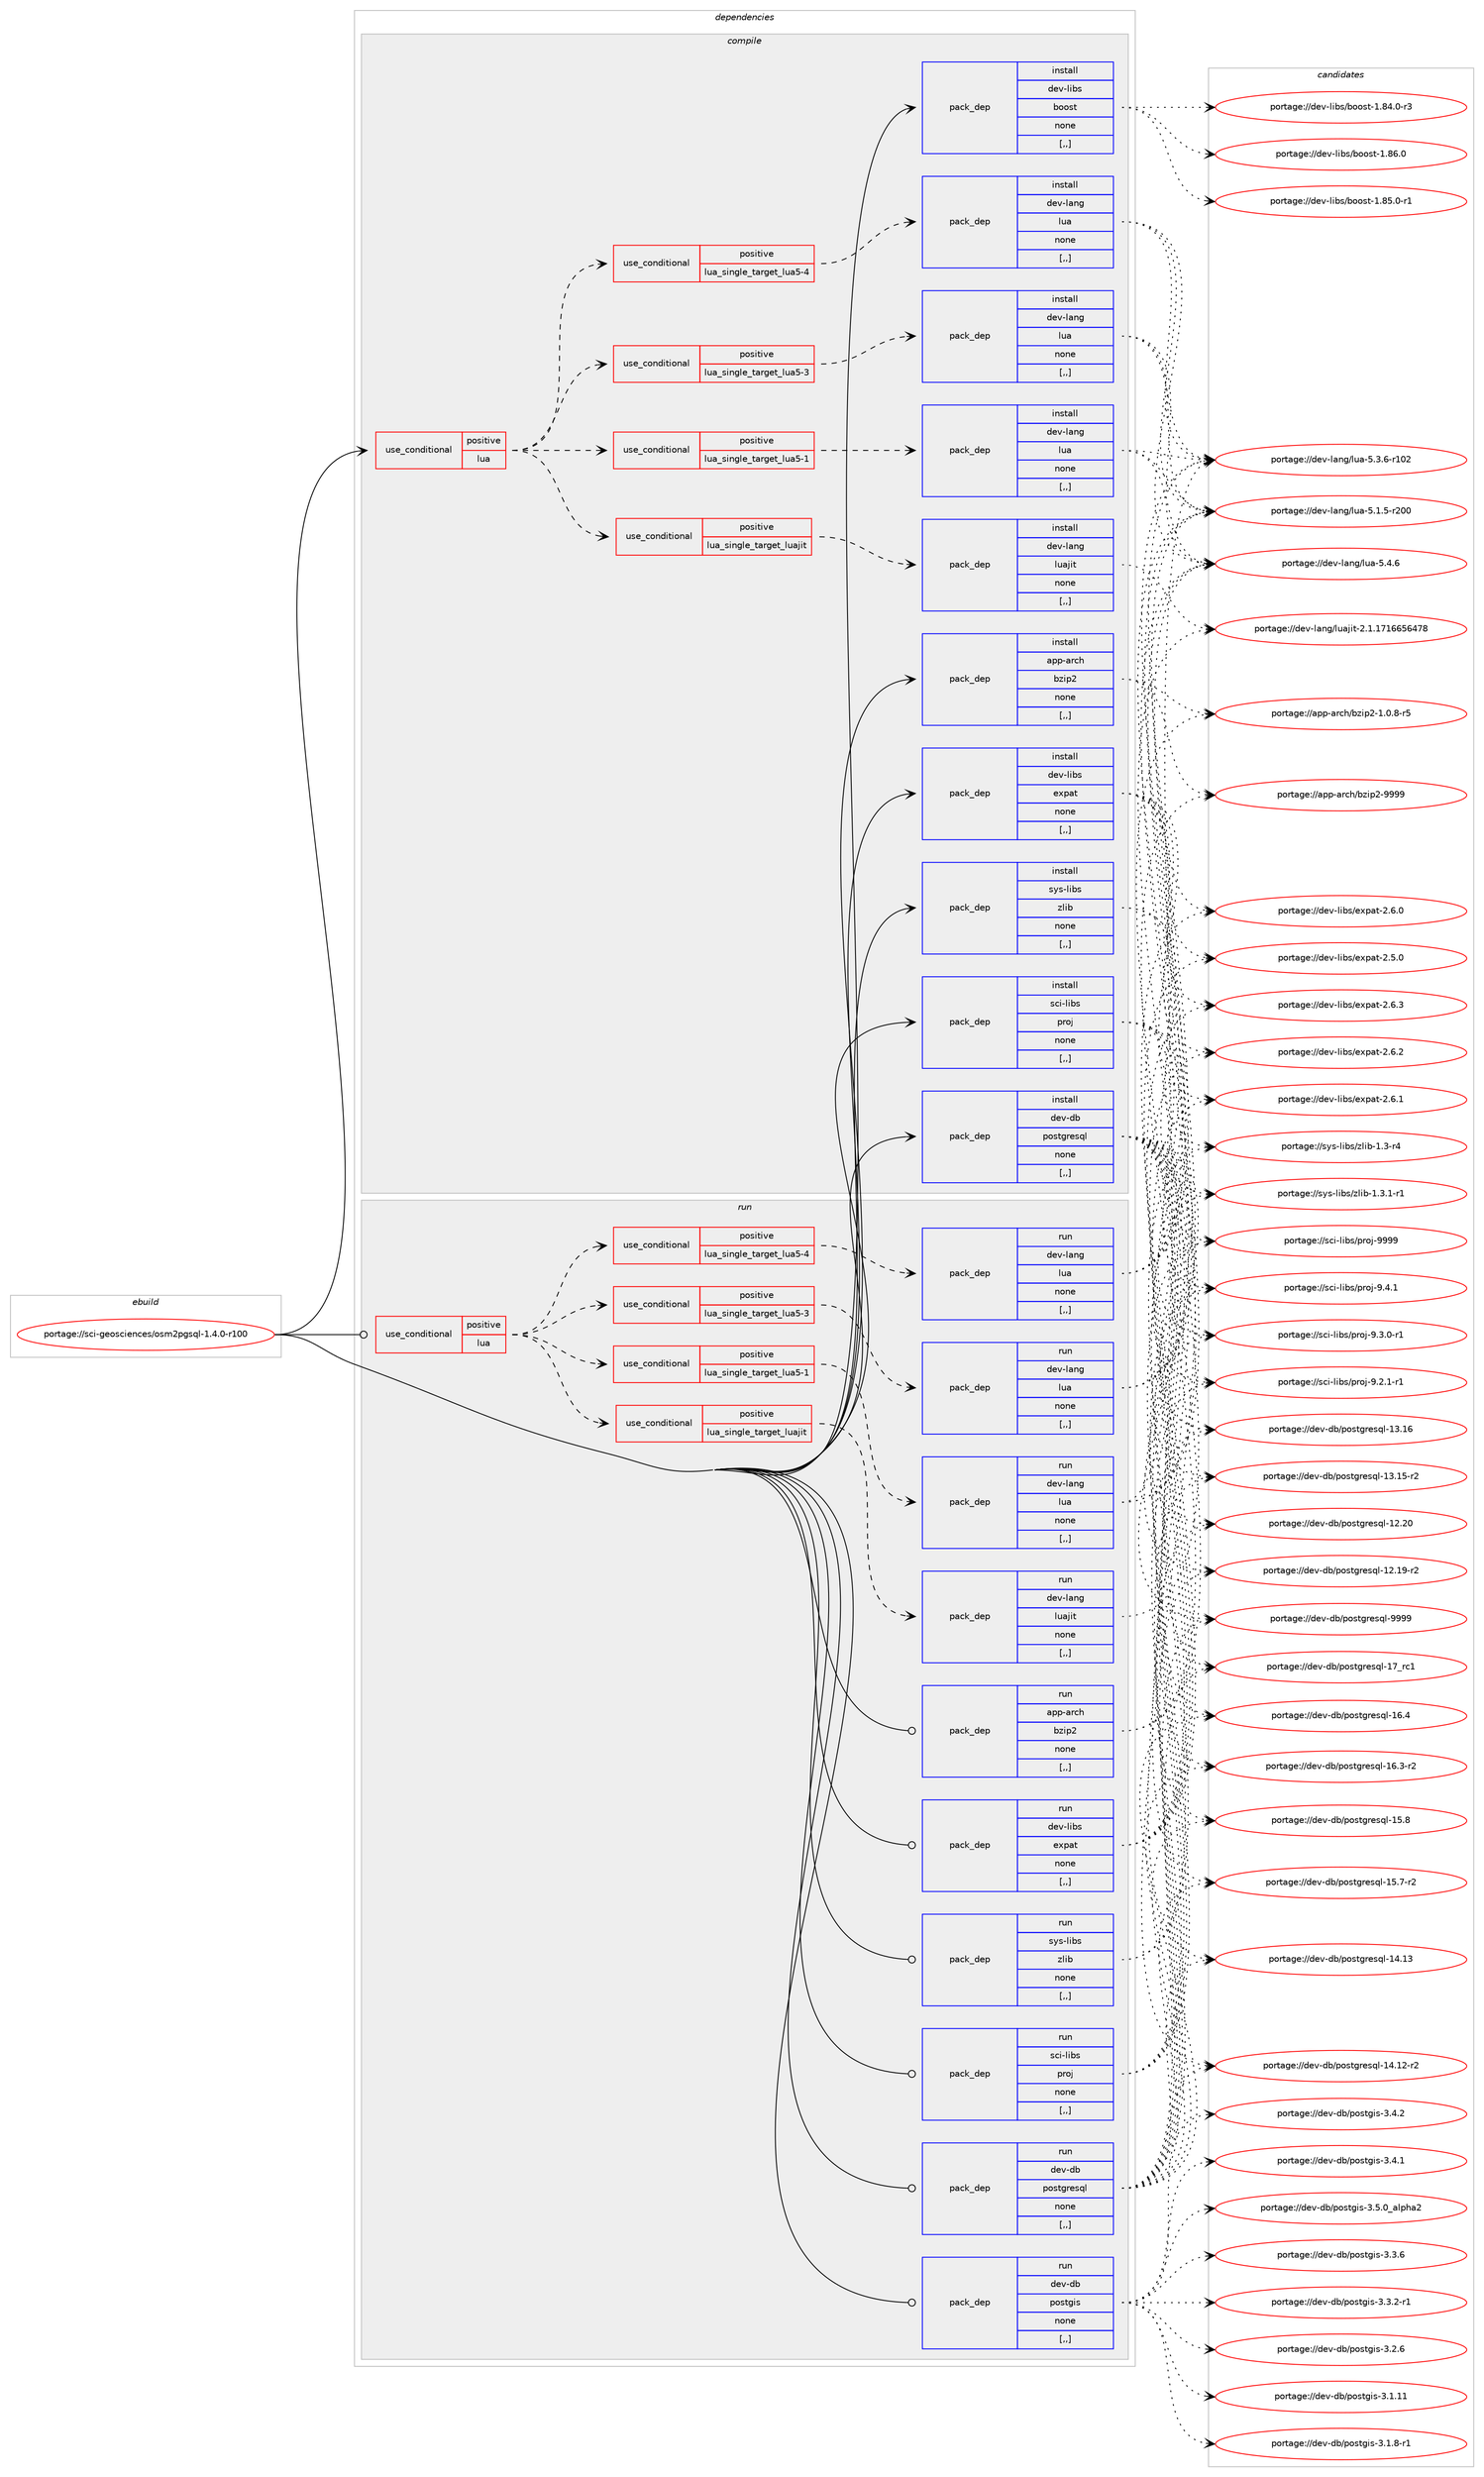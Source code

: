 digraph prolog {

# *************
# Graph options
# *************

newrank=true;
concentrate=true;
compound=true;
graph [rankdir=LR,fontname=Helvetica,fontsize=10,ranksep=1.5];#, ranksep=2.5, nodesep=0.2];
edge  [arrowhead=vee];
node  [fontname=Helvetica,fontsize=10];

# **********
# The ebuild
# **********

subgraph cluster_leftcol {
color=gray;
label=<<i>ebuild</i>>;
id [label="portage://sci-geosciences/osm2pgsql-1.4.0-r100", color=red, width=4, href="../sci-geosciences/osm2pgsql-1.4.0-r100.svg"];
}

# ****************
# The dependencies
# ****************

subgraph cluster_midcol {
color=gray;
label=<<i>dependencies</i>>;
subgraph cluster_compile {
fillcolor="#eeeeee";
style=filled;
label=<<i>compile</i>>;
subgraph cond238526 {
dependency906960 [label=<<TABLE BORDER="0" CELLBORDER="1" CELLSPACING="0" CELLPADDING="4"><TR><TD ROWSPAN="3" CELLPADDING="10">use_conditional</TD></TR><TR><TD>positive</TD></TR><TR><TD>lua</TD></TR></TABLE>>, shape=none, color=red];
subgraph cond238527 {
dependency906961 [label=<<TABLE BORDER="0" CELLBORDER="1" CELLSPACING="0" CELLPADDING="4"><TR><TD ROWSPAN="3" CELLPADDING="10">use_conditional</TD></TR><TR><TD>positive</TD></TR><TR><TD>lua_single_target_luajit</TD></TR></TABLE>>, shape=none, color=red];
subgraph pack661841 {
dependency906962 [label=<<TABLE BORDER="0" CELLBORDER="1" CELLSPACING="0" CELLPADDING="4" WIDTH="220"><TR><TD ROWSPAN="6" CELLPADDING="30">pack_dep</TD></TR><TR><TD WIDTH="110">install</TD></TR><TR><TD>dev-lang</TD></TR><TR><TD>luajit</TD></TR><TR><TD>none</TD></TR><TR><TD>[,,]</TD></TR></TABLE>>, shape=none, color=blue];
}
dependency906961:e -> dependency906962:w [weight=20,style="dashed",arrowhead="vee"];
}
dependency906960:e -> dependency906961:w [weight=20,style="dashed",arrowhead="vee"];
subgraph cond238528 {
dependency906963 [label=<<TABLE BORDER="0" CELLBORDER="1" CELLSPACING="0" CELLPADDING="4"><TR><TD ROWSPAN="3" CELLPADDING="10">use_conditional</TD></TR><TR><TD>positive</TD></TR><TR><TD>lua_single_target_lua5-1</TD></TR></TABLE>>, shape=none, color=red];
subgraph pack661842 {
dependency906964 [label=<<TABLE BORDER="0" CELLBORDER="1" CELLSPACING="0" CELLPADDING="4" WIDTH="220"><TR><TD ROWSPAN="6" CELLPADDING="30">pack_dep</TD></TR><TR><TD WIDTH="110">install</TD></TR><TR><TD>dev-lang</TD></TR><TR><TD>lua</TD></TR><TR><TD>none</TD></TR><TR><TD>[,,]</TD></TR></TABLE>>, shape=none, color=blue];
}
dependency906963:e -> dependency906964:w [weight=20,style="dashed",arrowhead="vee"];
}
dependency906960:e -> dependency906963:w [weight=20,style="dashed",arrowhead="vee"];
subgraph cond238529 {
dependency906965 [label=<<TABLE BORDER="0" CELLBORDER="1" CELLSPACING="0" CELLPADDING="4"><TR><TD ROWSPAN="3" CELLPADDING="10">use_conditional</TD></TR><TR><TD>positive</TD></TR><TR><TD>lua_single_target_lua5-3</TD></TR></TABLE>>, shape=none, color=red];
subgraph pack661843 {
dependency906966 [label=<<TABLE BORDER="0" CELLBORDER="1" CELLSPACING="0" CELLPADDING="4" WIDTH="220"><TR><TD ROWSPAN="6" CELLPADDING="30">pack_dep</TD></TR><TR><TD WIDTH="110">install</TD></TR><TR><TD>dev-lang</TD></TR><TR><TD>lua</TD></TR><TR><TD>none</TD></TR><TR><TD>[,,]</TD></TR></TABLE>>, shape=none, color=blue];
}
dependency906965:e -> dependency906966:w [weight=20,style="dashed",arrowhead="vee"];
}
dependency906960:e -> dependency906965:w [weight=20,style="dashed",arrowhead="vee"];
subgraph cond238530 {
dependency906967 [label=<<TABLE BORDER="0" CELLBORDER="1" CELLSPACING="0" CELLPADDING="4"><TR><TD ROWSPAN="3" CELLPADDING="10">use_conditional</TD></TR><TR><TD>positive</TD></TR><TR><TD>lua_single_target_lua5-4</TD></TR></TABLE>>, shape=none, color=red];
subgraph pack661844 {
dependency906968 [label=<<TABLE BORDER="0" CELLBORDER="1" CELLSPACING="0" CELLPADDING="4" WIDTH="220"><TR><TD ROWSPAN="6" CELLPADDING="30">pack_dep</TD></TR><TR><TD WIDTH="110">install</TD></TR><TR><TD>dev-lang</TD></TR><TR><TD>lua</TD></TR><TR><TD>none</TD></TR><TR><TD>[,,]</TD></TR></TABLE>>, shape=none, color=blue];
}
dependency906967:e -> dependency906968:w [weight=20,style="dashed",arrowhead="vee"];
}
dependency906960:e -> dependency906967:w [weight=20,style="dashed",arrowhead="vee"];
}
id:e -> dependency906960:w [weight=20,style="solid",arrowhead="vee"];
subgraph pack661845 {
dependency906969 [label=<<TABLE BORDER="0" CELLBORDER="1" CELLSPACING="0" CELLPADDING="4" WIDTH="220"><TR><TD ROWSPAN="6" CELLPADDING="30">pack_dep</TD></TR><TR><TD WIDTH="110">install</TD></TR><TR><TD>app-arch</TD></TR><TR><TD>bzip2</TD></TR><TR><TD>none</TD></TR><TR><TD>[,,]</TD></TR></TABLE>>, shape=none, color=blue];
}
id:e -> dependency906969:w [weight=20,style="solid",arrowhead="vee"];
subgraph pack661846 {
dependency906970 [label=<<TABLE BORDER="0" CELLBORDER="1" CELLSPACING="0" CELLPADDING="4" WIDTH="220"><TR><TD ROWSPAN="6" CELLPADDING="30">pack_dep</TD></TR><TR><TD WIDTH="110">install</TD></TR><TR><TD>dev-db</TD></TR><TR><TD>postgresql</TD></TR><TR><TD>none</TD></TR><TR><TD>[,,]</TD></TR></TABLE>>, shape=none, color=blue];
}
id:e -> dependency906970:w [weight=20,style="solid",arrowhead="vee"];
subgraph pack661847 {
dependency906971 [label=<<TABLE BORDER="0" CELLBORDER="1" CELLSPACING="0" CELLPADDING="4" WIDTH="220"><TR><TD ROWSPAN="6" CELLPADDING="30">pack_dep</TD></TR><TR><TD WIDTH="110">install</TD></TR><TR><TD>dev-libs</TD></TR><TR><TD>boost</TD></TR><TR><TD>none</TD></TR><TR><TD>[,,]</TD></TR></TABLE>>, shape=none, color=blue];
}
id:e -> dependency906971:w [weight=20,style="solid",arrowhead="vee"];
subgraph pack661848 {
dependency906972 [label=<<TABLE BORDER="0" CELLBORDER="1" CELLSPACING="0" CELLPADDING="4" WIDTH="220"><TR><TD ROWSPAN="6" CELLPADDING="30">pack_dep</TD></TR><TR><TD WIDTH="110">install</TD></TR><TR><TD>dev-libs</TD></TR><TR><TD>expat</TD></TR><TR><TD>none</TD></TR><TR><TD>[,,]</TD></TR></TABLE>>, shape=none, color=blue];
}
id:e -> dependency906972:w [weight=20,style="solid",arrowhead="vee"];
subgraph pack661849 {
dependency906973 [label=<<TABLE BORDER="0" CELLBORDER="1" CELLSPACING="0" CELLPADDING="4" WIDTH="220"><TR><TD ROWSPAN="6" CELLPADDING="30">pack_dep</TD></TR><TR><TD WIDTH="110">install</TD></TR><TR><TD>sci-libs</TD></TR><TR><TD>proj</TD></TR><TR><TD>none</TD></TR><TR><TD>[,,]</TD></TR></TABLE>>, shape=none, color=blue];
}
id:e -> dependency906973:w [weight=20,style="solid",arrowhead="vee"];
subgraph pack661850 {
dependency906974 [label=<<TABLE BORDER="0" CELLBORDER="1" CELLSPACING="0" CELLPADDING="4" WIDTH="220"><TR><TD ROWSPAN="6" CELLPADDING="30">pack_dep</TD></TR><TR><TD WIDTH="110">install</TD></TR><TR><TD>sys-libs</TD></TR><TR><TD>zlib</TD></TR><TR><TD>none</TD></TR><TR><TD>[,,]</TD></TR></TABLE>>, shape=none, color=blue];
}
id:e -> dependency906974:w [weight=20,style="solid",arrowhead="vee"];
}
subgraph cluster_compileandrun {
fillcolor="#eeeeee";
style=filled;
label=<<i>compile and run</i>>;
}
subgraph cluster_run {
fillcolor="#eeeeee";
style=filled;
label=<<i>run</i>>;
subgraph cond238531 {
dependency906975 [label=<<TABLE BORDER="0" CELLBORDER="1" CELLSPACING="0" CELLPADDING="4"><TR><TD ROWSPAN="3" CELLPADDING="10">use_conditional</TD></TR><TR><TD>positive</TD></TR><TR><TD>lua</TD></TR></TABLE>>, shape=none, color=red];
subgraph cond238532 {
dependency906976 [label=<<TABLE BORDER="0" CELLBORDER="1" CELLSPACING="0" CELLPADDING="4"><TR><TD ROWSPAN="3" CELLPADDING="10">use_conditional</TD></TR><TR><TD>positive</TD></TR><TR><TD>lua_single_target_luajit</TD></TR></TABLE>>, shape=none, color=red];
subgraph pack661851 {
dependency906977 [label=<<TABLE BORDER="0" CELLBORDER="1" CELLSPACING="0" CELLPADDING="4" WIDTH="220"><TR><TD ROWSPAN="6" CELLPADDING="30">pack_dep</TD></TR><TR><TD WIDTH="110">run</TD></TR><TR><TD>dev-lang</TD></TR><TR><TD>luajit</TD></TR><TR><TD>none</TD></TR><TR><TD>[,,]</TD></TR></TABLE>>, shape=none, color=blue];
}
dependency906976:e -> dependency906977:w [weight=20,style="dashed",arrowhead="vee"];
}
dependency906975:e -> dependency906976:w [weight=20,style="dashed",arrowhead="vee"];
subgraph cond238533 {
dependency906978 [label=<<TABLE BORDER="0" CELLBORDER="1" CELLSPACING="0" CELLPADDING="4"><TR><TD ROWSPAN="3" CELLPADDING="10">use_conditional</TD></TR><TR><TD>positive</TD></TR><TR><TD>lua_single_target_lua5-1</TD></TR></TABLE>>, shape=none, color=red];
subgraph pack661852 {
dependency906979 [label=<<TABLE BORDER="0" CELLBORDER="1" CELLSPACING="0" CELLPADDING="4" WIDTH="220"><TR><TD ROWSPAN="6" CELLPADDING="30">pack_dep</TD></TR><TR><TD WIDTH="110">run</TD></TR><TR><TD>dev-lang</TD></TR><TR><TD>lua</TD></TR><TR><TD>none</TD></TR><TR><TD>[,,]</TD></TR></TABLE>>, shape=none, color=blue];
}
dependency906978:e -> dependency906979:w [weight=20,style="dashed",arrowhead="vee"];
}
dependency906975:e -> dependency906978:w [weight=20,style="dashed",arrowhead="vee"];
subgraph cond238534 {
dependency906980 [label=<<TABLE BORDER="0" CELLBORDER="1" CELLSPACING="0" CELLPADDING="4"><TR><TD ROWSPAN="3" CELLPADDING="10">use_conditional</TD></TR><TR><TD>positive</TD></TR><TR><TD>lua_single_target_lua5-3</TD></TR></TABLE>>, shape=none, color=red];
subgraph pack661853 {
dependency906981 [label=<<TABLE BORDER="0" CELLBORDER="1" CELLSPACING="0" CELLPADDING="4" WIDTH="220"><TR><TD ROWSPAN="6" CELLPADDING="30">pack_dep</TD></TR><TR><TD WIDTH="110">run</TD></TR><TR><TD>dev-lang</TD></TR><TR><TD>lua</TD></TR><TR><TD>none</TD></TR><TR><TD>[,,]</TD></TR></TABLE>>, shape=none, color=blue];
}
dependency906980:e -> dependency906981:w [weight=20,style="dashed",arrowhead="vee"];
}
dependency906975:e -> dependency906980:w [weight=20,style="dashed",arrowhead="vee"];
subgraph cond238535 {
dependency906982 [label=<<TABLE BORDER="0" CELLBORDER="1" CELLSPACING="0" CELLPADDING="4"><TR><TD ROWSPAN="3" CELLPADDING="10">use_conditional</TD></TR><TR><TD>positive</TD></TR><TR><TD>lua_single_target_lua5-4</TD></TR></TABLE>>, shape=none, color=red];
subgraph pack661854 {
dependency906983 [label=<<TABLE BORDER="0" CELLBORDER="1" CELLSPACING="0" CELLPADDING="4" WIDTH="220"><TR><TD ROWSPAN="6" CELLPADDING="30">pack_dep</TD></TR><TR><TD WIDTH="110">run</TD></TR><TR><TD>dev-lang</TD></TR><TR><TD>lua</TD></TR><TR><TD>none</TD></TR><TR><TD>[,,]</TD></TR></TABLE>>, shape=none, color=blue];
}
dependency906982:e -> dependency906983:w [weight=20,style="dashed",arrowhead="vee"];
}
dependency906975:e -> dependency906982:w [weight=20,style="dashed",arrowhead="vee"];
}
id:e -> dependency906975:w [weight=20,style="solid",arrowhead="odot"];
subgraph pack661855 {
dependency906984 [label=<<TABLE BORDER="0" CELLBORDER="1" CELLSPACING="0" CELLPADDING="4" WIDTH="220"><TR><TD ROWSPAN="6" CELLPADDING="30">pack_dep</TD></TR><TR><TD WIDTH="110">run</TD></TR><TR><TD>app-arch</TD></TR><TR><TD>bzip2</TD></TR><TR><TD>none</TD></TR><TR><TD>[,,]</TD></TR></TABLE>>, shape=none, color=blue];
}
id:e -> dependency906984:w [weight=20,style="solid",arrowhead="odot"];
subgraph pack661856 {
dependency906985 [label=<<TABLE BORDER="0" CELLBORDER="1" CELLSPACING="0" CELLPADDING="4" WIDTH="220"><TR><TD ROWSPAN="6" CELLPADDING="30">pack_dep</TD></TR><TR><TD WIDTH="110">run</TD></TR><TR><TD>dev-db</TD></TR><TR><TD>postgis</TD></TR><TR><TD>none</TD></TR><TR><TD>[,,]</TD></TR></TABLE>>, shape=none, color=blue];
}
id:e -> dependency906985:w [weight=20,style="solid",arrowhead="odot"];
subgraph pack661857 {
dependency906986 [label=<<TABLE BORDER="0" CELLBORDER="1" CELLSPACING="0" CELLPADDING="4" WIDTH="220"><TR><TD ROWSPAN="6" CELLPADDING="30">pack_dep</TD></TR><TR><TD WIDTH="110">run</TD></TR><TR><TD>dev-db</TD></TR><TR><TD>postgresql</TD></TR><TR><TD>none</TD></TR><TR><TD>[,,]</TD></TR></TABLE>>, shape=none, color=blue];
}
id:e -> dependency906986:w [weight=20,style="solid",arrowhead="odot"];
subgraph pack661858 {
dependency906987 [label=<<TABLE BORDER="0" CELLBORDER="1" CELLSPACING="0" CELLPADDING="4" WIDTH="220"><TR><TD ROWSPAN="6" CELLPADDING="30">pack_dep</TD></TR><TR><TD WIDTH="110">run</TD></TR><TR><TD>dev-libs</TD></TR><TR><TD>expat</TD></TR><TR><TD>none</TD></TR><TR><TD>[,,]</TD></TR></TABLE>>, shape=none, color=blue];
}
id:e -> dependency906987:w [weight=20,style="solid",arrowhead="odot"];
subgraph pack661859 {
dependency906988 [label=<<TABLE BORDER="0" CELLBORDER="1" CELLSPACING="0" CELLPADDING="4" WIDTH="220"><TR><TD ROWSPAN="6" CELLPADDING="30">pack_dep</TD></TR><TR><TD WIDTH="110">run</TD></TR><TR><TD>sci-libs</TD></TR><TR><TD>proj</TD></TR><TR><TD>none</TD></TR><TR><TD>[,,]</TD></TR></TABLE>>, shape=none, color=blue];
}
id:e -> dependency906988:w [weight=20,style="solid",arrowhead="odot"];
subgraph pack661860 {
dependency906989 [label=<<TABLE BORDER="0" CELLBORDER="1" CELLSPACING="0" CELLPADDING="4" WIDTH="220"><TR><TD ROWSPAN="6" CELLPADDING="30">pack_dep</TD></TR><TR><TD WIDTH="110">run</TD></TR><TR><TD>sys-libs</TD></TR><TR><TD>zlib</TD></TR><TR><TD>none</TD></TR><TR><TD>[,,]</TD></TR></TABLE>>, shape=none, color=blue];
}
id:e -> dependency906989:w [weight=20,style="solid",arrowhead="odot"];
}
}

# **************
# The candidates
# **************

subgraph cluster_choices {
rank=same;
color=gray;
label=<<i>candidates</i>>;

subgraph choice661841 {
color=black;
nodesep=1;
choice10010111845108971101034710811797106105116455046494649554954545354525556 [label="portage://dev-lang/luajit-2.1.1716656478", color=red, width=4,href="../dev-lang/luajit-2.1.1716656478.svg"];
dependency906962:e -> choice10010111845108971101034710811797106105116455046494649554954545354525556:w [style=dotted,weight="100"];
}
subgraph choice661842 {
color=black;
nodesep=1;
choice10010111845108971101034710811797455346524654 [label="portage://dev-lang/lua-5.4.6", color=red, width=4,href="../dev-lang/lua-5.4.6.svg"];
choice1001011184510897110103471081179745534651465445114494850 [label="portage://dev-lang/lua-5.3.6-r102", color=red, width=4,href="../dev-lang/lua-5.3.6-r102.svg"];
choice1001011184510897110103471081179745534649465345114504848 [label="portage://dev-lang/lua-5.1.5-r200", color=red, width=4,href="../dev-lang/lua-5.1.5-r200.svg"];
dependency906964:e -> choice10010111845108971101034710811797455346524654:w [style=dotted,weight="100"];
dependency906964:e -> choice1001011184510897110103471081179745534651465445114494850:w [style=dotted,weight="100"];
dependency906964:e -> choice1001011184510897110103471081179745534649465345114504848:w [style=dotted,weight="100"];
}
subgraph choice661843 {
color=black;
nodesep=1;
choice10010111845108971101034710811797455346524654 [label="portage://dev-lang/lua-5.4.6", color=red, width=4,href="../dev-lang/lua-5.4.6.svg"];
choice1001011184510897110103471081179745534651465445114494850 [label="portage://dev-lang/lua-5.3.6-r102", color=red, width=4,href="../dev-lang/lua-5.3.6-r102.svg"];
choice1001011184510897110103471081179745534649465345114504848 [label="portage://dev-lang/lua-5.1.5-r200", color=red, width=4,href="../dev-lang/lua-5.1.5-r200.svg"];
dependency906966:e -> choice10010111845108971101034710811797455346524654:w [style=dotted,weight="100"];
dependency906966:e -> choice1001011184510897110103471081179745534651465445114494850:w [style=dotted,weight="100"];
dependency906966:e -> choice1001011184510897110103471081179745534649465345114504848:w [style=dotted,weight="100"];
}
subgraph choice661844 {
color=black;
nodesep=1;
choice10010111845108971101034710811797455346524654 [label="portage://dev-lang/lua-5.4.6", color=red, width=4,href="../dev-lang/lua-5.4.6.svg"];
choice1001011184510897110103471081179745534651465445114494850 [label="portage://dev-lang/lua-5.3.6-r102", color=red, width=4,href="../dev-lang/lua-5.3.6-r102.svg"];
choice1001011184510897110103471081179745534649465345114504848 [label="portage://dev-lang/lua-5.1.5-r200", color=red, width=4,href="../dev-lang/lua-5.1.5-r200.svg"];
dependency906968:e -> choice10010111845108971101034710811797455346524654:w [style=dotted,weight="100"];
dependency906968:e -> choice1001011184510897110103471081179745534651465445114494850:w [style=dotted,weight="100"];
dependency906968:e -> choice1001011184510897110103471081179745534649465345114504848:w [style=dotted,weight="100"];
}
subgraph choice661845 {
color=black;
nodesep=1;
choice971121124597114991044798122105112504557575757 [label="portage://app-arch/bzip2-9999", color=red, width=4,href="../app-arch/bzip2-9999.svg"];
choice971121124597114991044798122105112504549464846564511453 [label="portage://app-arch/bzip2-1.0.8-r5", color=red, width=4,href="../app-arch/bzip2-1.0.8-r5.svg"];
dependency906969:e -> choice971121124597114991044798122105112504557575757:w [style=dotted,weight="100"];
dependency906969:e -> choice971121124597114991044798122105112504549464846564511453:w [style=dotted,weight="100"];
}
subgraph choice661846 {
color=black;
nodesep=1;
choice1001011184510098471121111151161031141011151131084557575757 [label="portage://dev-db/postgresql-9999", color=red, width=4,href="../dev-db/postgresql-9999.svg"];
choice100101118451009847112111115116103114101115113108454955951149949 [label="portage://dev-db/postgresql-17_rc1", color=red, width=4,href="../dev-db/postgresql-17_rc1.svg"];
choice1001011184510098471121111151161031141011151131084549544652 [label="portage://dev-db/postgresql-16.4", color=red, width=4,href="../dev-db/postgresql-16.4.svg"];
choice10010111845100984711211111511610311410111511310845495446514511450 [label="portage://dev-db/postgresql-16.3-r2", color=red, width=4,href="../dev-db/postgresql-16.3-r2.svg"];
choice1001011184510098471121111151161031141011151131084549534656 [label="portage://dev-db/postgresql-15.8", color=red, width=4,href="../dev-db/postgresql-15.8.svg"];
choice10010111845100984711211111511610311410111511310845495346554511450 [label="portage://dev-db/postgresql-15.7-r2", color=red, width=4,href="../dev-db/postgresql-15.7-r2.svg"];
choice100101118451009847112111115116103114101115113108454952464951 [label="portage://dev-db/postgresql-14.13", color=red, width=4,href="../dev-db/postgresql-14.13.svg"];
choice1001011184510098471121111151161031141011151131084549524649504511450 [label="portage://dev-db/postgresql-14.12-r2", color=red, width=4,href="../dev-db/postgresql-14.12-r2.svg"];
choice100101118451009847112111115116103114101115113108454951464954 [label="portage://dev-db/postgresql-13.16", color=red, width=4,href="../dev-db/postgresql-13.16.svg"];
choice1001011184510098471121111151161031141011151131084549514649534511450 [label="portage://dev-db/postgresql-13.15-r2", color=red, width=4,href="../dev-db/postgresql-13.15-r2.svg"];
choice100101118451009847112111115116103114101115113108454950465048 [label="portage://dev-db/postgresql-12.20", color=red, width=4,href="../dev-db/postgresql-12.20.svg"];
choice1001011184510098471121111151161031141011151131084549504649574511450 [label="portage://dev-db/postgresql-12.19-r2", color=red, width=4,href="../dev-db/postgresql-12.19-r2.svg"];
dependency906970:e -> choice1001011184510098471121111151161031141011151131084557575757:w [style=dotted,weight="100"];
dependency906970:e -> choice100101118451009847112111115116103114101115113108454955951149949:w [style=dotted,weight="100"];
dependency906970:e -> choice1001011184510098471121111151161031141011151131084549544652:w [style=dotted,weight="100"];
dependency906970:e -> choice10010111845100984711211111511610311410111511310845495446514511450:w [style=dotted,weight="100"];
dependency906970:e -> choice1001011184510098471121111151161031141011151131084549534656:w [style=dotted,weight="100"];
dependency906970:e -> choice10010111845100984711211111511610311410111511310845495346554511450:w [style=dotted,weight="100"];
dependency906970:e -> choice100101118451009847112111115116103114101115113108454952464951:w [style=dotted,weight="100"];
dependency906970:e -> choice1001011184510098471121111151161031141011151131084549524649504511450:w [style=dotted,weight="100"];
dependency906970:e -> choice100101118451009847112111115116103114101115113108454951464954:w [style=dotted,weight="100"];
dependency906970:e -> choice1001011184510098471121111151161031141011151131084549514649534511450:w [style=dotted,weight="100"];
dependency906970:e -> choice100101118451009847112111115116103114101115113108454950465048:w [style=dotted,weight="100"];
dependency906970:e -> choice1001011184510098471121111151161031141011151131084549504649574511450:w [style=dotted,weight="100"];
}
subgraph choice661847 {
color=black;
nodesep=1;
choice1001011184510810598115479811111111511645494656544648 [label="portage://dev-libs/boost-1.86.0", color=red, width=4,href="../dev-libs/boost-1.86.0.svg"];
choice10010111845108105981154798111111115116454946565346484511449 [label="portage://dev-libs/boost-1.85.0-r1", color=red, width=4,href="../dev-libs/boost-1.85.0-r1.svg"];
choice10010111845108105981154798111111115116454946565246484511451 [label="portage://dev-libs/boost-1.84.0-r3", color=red, width=4,href="../dev-libs/boost-1.84.0-r3.svg"];
dependency906971:e -> choice1001011184510810598115479811111111511645494656544648:w [style=dotted,weight="100"];
dependency906971:e -> choice10010111845108105981154798111111115116454946565346484511449:w [style=dotted,weight="100"];
dependency906971:e -> choice10010111845108105981154798111111115116454946565246484511451:w [style=dotted,weight="100"];
}
subgraph choice661848 {
color=black;
nodesep=1;
choice10010111845108105981154710112011297116455046544651 [label="portage://dev-libs/expat-2.6.3", color=red, width=4,href="../dev-libs/expat-2.6.3.svg"];
choice10010111845108105981154710112011297116455046544650 [label="portage://dev-libs/expat-2.6.2", color=red, width=4,href="../dev-libs/expat-2.6.2.svg"];
choice10010111845108105981154710112011297116455046544649 [label="portage://dev-libs/expat-2.6.1", color=red, width=4,href="../dev-libs/expat-2.6.1.svg"];
choice10010111845108105981154710112011297116455046544648 [label="portage://dev-libs/expat-2.6.0", color=red, width=4,href="../dev-libs/expat-2.6.0.svg"];
choice10010111845108105981154710112011297116455046534648 [label="portage://dev-libs/expat-2.5.0", color=red, width=4,href="../dev-libs/expat-2.5.0.svg"];
dependency906972:e -> choice10010111845108105981154710112011297116455046544651:w [style=dotted,weight="100"];
dependency906972:e -> choice10010111845108105981154710112011297116455046544650:w [style=dotted,weight="100"];
dependency906972:e -> choice10010111845108105981154710112011297116455046544649:w [style=dotted,weight="100"];
dependency906972:e -> choice10010111845108105981154710112011297116455046544648:w [style=dotted,weight="100"];
dependency906972:e -> choice10010111845108105981154710112011297116455046534648:w [style=dotted,weight="100"];
}
subgraph choice661849 {
color=black;
nodesep=1;
choice115991054510810598115471121141111064557575757 [label="portage://sci-libs/proj-9999", color=red, width=4,href="../sci-libs/proj-9999.svg"];
choice11599105451081059811547112114111106455746524649 [label="portage://sci-libs/proj-9.4.1", color=red, width=4,href="../sci-libs/proj-9.4.1.svg"];
choice115991054510810598115471121141111064557465146484511449 [label="portage://sci-libs/proj-9.3.0-r1", color=red, width=4,href="../sci-libs/proj-9.3.0-r1.svg"];
choice115991054510810598115471121141111064557465046494511449 [label="portage://sci-libs/proj-9.2.1-r1", color=red, width=4,href="../sci-libs/proj-9.2.1-r1.svg"];
dependency906973:e -> choice115991054510810598115471121141111064557575757:w [style=dotted,weight="100"];
dependency906973:e -> choice11599105451081059811547112114111106455746524649:w [style=dotted,weight="100"];
dependency906973:e -> choice115991054510810598115471121141111064557465146484511449:w [style=dotted,weight="100"];
dependency906973:e -> choice115991054510810598115471121141111064557465046494511449:w [style=dotted,weight="100"];
}
subgraph choice661850 {
color=black;
nodesep=1;
choice115121115451081059811547122108105984549465146494511449 [label="portage://sys-libs/zlib-1.3.1-r1", color=red, width=4,href="../sys-libs/zlib-1.3.1-r1.svg"];
choice11512111545108105981154712210810598454946514511452 [label="portage://sys-libs/zlib-1.3-r4", color=red, width=4,href="../sys-libs/zlib-1.3-r4.svg"];
dependency906974:e -> choice115121115451081059811547122108105984549465146494511449:w [style=dotted,weight="100"];
dependency906974:e -> choice11512111545108105981154712210810598454946514511452:w [style=dotted,weight="100"];
}
subgraph choice661851 {
color=black;
nodesep=1;
choice10010111845108971101034710811797106105116455046494649554954545354525556 [label="portage://dev-lang/luajit-2.1.1716656478", color=red, width=4,href="../dev-lang/luajit-2.1.1716656478.svg"];
dependency906977:e -> choice10010111845108971101034710811797106105116455046494649554954545354525556:w [style=dotted,weight="100"];
}
subgraph choice661852 {
color=black;
nodesep=1;
choice10010111845108971101034710811797455346524654 [label="portage://dev-lang/lua-5.4.6", color=red, width=4,href="../dev-lang/lua-5.4.6.svg"];
choice1001011184510897110103471081179745534651465445114494850 [label="portage://dev-lang/lua-5.3.6-r102", color=red, width=4,href="../dev-lang/lua-5.3.6-r102.svg"];
choice1001011184510897110103471081179745534649465345114504848 [label="portage://dev-lang/lua-5.1.5-r200", color=red, width=4,href="../dev-lang/lua-5.1.5-r200.svg"];
dependency906979:e -> choice10010111845108971101034710811797455346524654:w [style=dotted,weight="100"];
dependency906979:e -> choice1001011184510897110103471081179745534651465445114494850:w [style=dotted,weight="100"];
dependency906979:e -> choice1001011184510897110103471081179745534649465345114504848:w [style=dotted,weight="100"];
}
subgraph choice661853 {
color=black;
nodesep=1;
choice10010111845108971101034710811797455346524654 [label="portage://dev-lang/lua-5.4.6", color=red, width=4,href="../dev-lang/lua-5.4.6.svg"];
choice1001011184510897110103471081179745534651465445114494850 [label="portage://dev-lang/lua-5.3.6-r102", color=red, width=4,href="../dev-lang/lua-5.3.6-r102.svg"];
choice1001011184510897110103471081179745534649465345114504848 [label="portage://dev-lang/lua-5.1.5-r200", color=red, width=4,href="../dev-lang/lua-5.1.5-r200.svg"];
dependency906981:e -> choice10010111845108971101034710811797455346524654:w [style=dotted,weight="100"];
dependency906981:e -> choice1001011184510897110103471081179745534651465445114494850:w [style=dotted,weight="100"];
dependency906981:e -> choice1001011184510897110103471081179745534649465345114504848:w [style=dotted,weight="100"];
}
subgraph choice661854 {
color=black;
nodesep=1;
choice10010111845108971101034710811797455346524654 [label="portage://dev-lang/lua-5.4.6", color=red, width=4,href="../dev-lang/lua-5.4.6.svg"];
choice1001011184510897110103471081179745534651465445114494850 [label="portage://dev-lang/lua-5.3.6-r102", color=red, width=4,href="../dev-lang/lua-5.3.6-r102.svg"];
choice1001011184510897110103471081179745534649465345114504848 [label="portage://dev-lang/lua-5.1.5-r200", color=red, width=4,href="../dev-lang/lua-5.1.5-r200.svg"];
dependency906983:e -> choice10010111845108971101034710811797455346524654:w [style=dotted,weight="100"];
dependency906983:e -> choice1001011184510897110103471081179745534651465445114494850:w [style=dotted,weight="100"];
dependency906983:e -> choice1001011184510897110103471081179745534649465345114504848:w [style=dotted,weight="100"];
}
subgraph choice661855 {
color=black;
nodesep=1;
choice971121124597114991044798122105112504557575757 [label="portage://app-arch/bzip2-9999", color=red, width=4,href="../app-arch/bzip2-9999.svg"];
choice971121124597114991044798122105112504549464846564511453 [label="portage://app-arch/bzip2-1.0.8-r5", color=red, width=4,href="../app-arch/bzip2-1.0.8-r5.svg"];
dependency906984:e -> choice971121124597114991044798122105112504557575757:w [style=dotted,weight="100"];
dependency906984:e -> choice971121124597114991044798122105112504549464846564511453:w [style=dotted,weight="100"];
}
subgraph choice661856 {
color=black;
nodesep=1;
choice10010111845100984711211111511610310511545514653464895971081121049750 [label="portage://dev-db/postgis-3.5.0_alpha2", color=red, width=4,href="../dev-db/postgis-3.5.0_alpha2.svg"];
choice100101118451009847112111115116103105115455146524650 [label="portage://dev-db/postgis-3.4.2", color=red, width=4,href="../dev-db/postgis-3.4.2.svg"];
choice100101118451009847112111115116103105115455146524649 [label="portage://dev-db/postgis-3.4.1", color=red, width=4,href="../dev-db/postgis-3.4.1.svg"];
choice100101118451009847112111115116103105115455146514654 [label="portage://dev-db/postgis-3.3.6", color=red, width=4,href="../dev-db/postgis-3.3.6.svg"];
choice1001011184510098471121111151161031051154551465146504511449 [label="portage://dev-db/postgis-3.3.2-r1", color=red, width=4,href="../dev-db/postgis-3.3.2-r1.svg"];
choice100101118451009847112111115116103105115455146504654 [label="portage://dev-db/postgis-3.2.6", color=red, width=4,href="../dev-db/postgis-3.2.6.svg"];
choice10010111845100984711211111511610310511545514649464949 [label="portage://dev-db/postgis-3.1.11", color=red, width=4,href="../dev-db/postgis-3.1.11.svg"];
choice1001011184510098471121111151161031051154551464946564511449 [label="portage://dev-db/postgis-3.1.8-r1", color=red, width=4,href="../dev-db/postgis-3.1.8-r1.svg"];
dependency906985:e -> choice10010111845100984711211111511610310511545514653464895971081121049750:w [style=dotted,weight="100"];
dependency906985:e -> choice100101118451009847112111115116103105115455146524650:w [style=dotted,weight="100"];
dependency906985:e -> choice100101118451009847112111115116103105115455146524649:w [style=dotted,weight="100"];
dependency906985:e -> choice100101118451009847112111115116103105115455146514654:w [style=dotted,weight="100"];
dependency906985:e -> choice1001011184510098471121111151161031051154551465146504511449:w [style=dotted,weight="100"];
dependency906985:e -> choice100101118451009847112111115116103105115455146504654:w [style=dotted,weight="100"];
dependency906985:e -> choice10010111845100984711211111511610310511545514649464949:w [style=dotted,weight="100"];
dependency906985:e -> choice1001011184510098471121111151161031051154551464946564511449:w [style=dotted,weight="100"];
}
subgraph choice661857 {
color=black;
nodesep=1;
choice1001011184510098471121111151161031141011151131084557575757 [label="portage://dev-db/postgresql-9999", color=red, width=4,href="../dev-db/postgresql-9999.svg"];
choice100101118451009847112111115116103114101115113108454955951149949 [label="portage://dev-db/postgresql-17_rc1", color=red, width=4,href="../dev-db/postgresql-17_rc1.svg"];
choice1001011184510098471121111151161031141011151131084549544652 [label="portage://dev-db/postgresql-16.4", color=red, width=4,href="../dev-db/postgresql-16.4.svg"];
choice10010111845100984711211111511610311410111511310845495446514511450 [label="portage://dev-db/postgresql-16.3-r2", color=red, width=4,href="../dev-db/postgresql-16.3-r2.svg"];
choice1001011184510098471121111151161031141011151131084549534656 [label="portage://dev-db/postgresql-15.8", color=red, width=4,href="../dev-db/postgresql-15.8.svg"];
choice10010111845100984711211111511610311410111511310845495346554511450 [label="portage://dev-db/postgresql-15.7-r2", color=red, width=4,href="../dev-db/postgresql-15.7-r2.svg"];
choice100101118451009847112111115116103114101115113108454952464951 [label="portage://dev-db/postgresql-14.13", color=red, width=4,href="../dev-db/postgresql-14.13.svg"];
choice1001011184510098471121111151161031141011151131084549524649504511450 [label="portage://dev-db/postgresql-14.12-r2", color=red, width=4,href="../dev-db/postgresql-14.12-r2.svg"];
choice100101118451009847112111115116103114101115113108454951464954 [label="portage://dev-db/postgresql-13.16", color=red, width=4,href="../dev-db/postgresql-13.16.svg"];
choice1001011184510098471121111151161031141011151131084549514649534511450 [label="portage://dev-db/postgresql-13.15-r2", color=red, width=4,href="../dev-db/postgresql-13.15-r2.svg"];
choice100101118451009847112111115116103114101115113108454950465048 [label="portage://dev-db/postgresql-12.20", color=red, width=4,href="../dev-db/postgresql-12.20.svg"];
choice1001011184510098471121111151161031141011151131084549504649574511450 [label="portage://dev-db/postgresql-12.19-r2", color=red, width=4,href="../dev-db/postgresql-12.19-r2.svg"];
dependency906986:e -> choice1001011184510098471121111151161031141011151131084557575757:w [style=dotted,weight="100"];
dependency906986:e -> choice100101118451009847112111115116103114101115113108454955951149949:w [style=dotted,weight="100"];
dependency906986:e -> choice1001011184510098471121111151161031141011151131084549544652:w [style=dotted,weight="100"];
dependency906986:e -> choice10010111845100984711211111511610311410111511310845495446514511450:w [style=dotted,weight="100"];
dependency906986:e -> choice1001011184510098471121111151161031141011151131084549534656:w [style=dotted,weight="100"];
dependency906986:e -> choice10010111845100984711211111511610311410111511310845495346554511450:w [style=dotted,weight="100"];
dependency906986:e -> choice100101118451009847112111115116103114101115113108454952464951:w [style=dotted,weight="100"];
dependency906986:e -> choice1001011184510098471121111151161031141011151131084549524649504511450:w [style=dotted,weight="100"];
dependency906986:e -> choice100101118451009847112111115116103114101115113108454951464954:w [style=dotted,weight="100"];
dependency906986:e -> choice1001011184510098471121111151161031141011151131084549514649534511450:w [style=dotted,weight="100"];
dependency906986:e -> choice100101118451009847112111115116103114101115113108454950465048:w [style=dotted,weight="100"];
dependency906986:e -> choice1001011184510098471121111151161031141011151131084549504649574511450:w [style=dotted,weight="100"];
}
subgraph choice661858 {
color=black;
nodesep=1;
choice10010111845108105981154710112011297116455046544651 [label="portage://dev-libs/expat-2.6.3", color=red, width=4,href="../dev-libs/expat-2.6.3.svg"];
choice10010111845108105981154710112011297116455046544650 [label="portage://dev-libs/expat-2.6.2", color=red, width=4,href="../dev-libs/expat-2.6.2.svg"];
choice10010111845108105981154710112011297116455046544649 [label="portage://dev-libs/expat-2.6.1", color=red, width=4,href="../dev-libs/expat-2.6.1.svg"];
choice10010111845108105981154710112011297116455046544648 [label="portage://dev-libs/expat-2.6.0", color=red, width=4,href="../dev-libs/expat-2.6.0.svg"];
choice10010111845108105981154710112011297116455046534648 [label="portage://dev-libs/expat-2.5.0", color=red, width=4,href="../dev-libs/expat-2.5.0.svg"];
dependency906987:e -> choice10010111845108105981154710112011297116455046544651:w [style=dotted,weight="100"];
dependency906987:e -> choice10010111845108105981154710112011297116455046544650:w [style=dotted,weight="100"];
dependency906987:e -> choice10010111845108105981154710112011297116455046544649:w [style=dotted,weight="100"];
dependency906987:e -> choice10010111845108105981154710112011297116455046544648:w [style=dotted,weight="100"];
dependency906987:e -> choice10010111845108105981154710112011297116455046534648:w [style=dotted,weight="100"];
}
subgraph choice661859 {
color=black;
nodesep=1;
choice115991054510810598115471121141111064557575757 [label="portage://sci-libs/proj-9999", color=red, width=4,href="../sci-libs/proj-9999.svg"];
choice11599105451081059811547112114111106455746524649 [label="portage://sci-libs/proj-9.4.1", color=red, width=4,href="../sci-libs/proj-9.4.1.svg"];
choice115991054510810598115471121141111064557465146484511449 [label="portage://sci-libs/proj-9.3.0-r1", color=red, width=4,href="../sci-libs/proj-9.3.0-r1.svg"];
choice115991054510810598115471121141111064557465046494511449 [label="portage://sci-libs/proj-9.2.1-r1", color=red, width=4,href="../sci-libs/proj-9.2.1-r1.svg"];
dependency906988:e -> choice115991054510810598115471121141111064557575757:w [style=dotted,weight="100"];
dependency906988:e -> choice11599105451081059811547112114111106455746524649:w [style=dotted,weight="100"];
dependency906988:e -> choice115991054510810598115471121141111064557465146484511449:w [style=dotted,weight="100"];
dependency906988:e -> choice115991054510810598115471121141111064557465046494511449:w [style=dotted,weight="100"];
}
subgraph choice661860 {
color=black;
nodesep=1;
choice115121115451081059811547122108105984549465146494511449 [label="portage://sys-libs/zlib-1.3.1-r1", color=red, width=4,href="../sys-libs/zlib-1.3.1-r1.svg"];
choice11512111545108105981154712210810598454946514511452 [label="portage://sys-libs/zlib-1.3-r4", color=red, width=4,href="../sys-libs/zlib-1.3-r4.svg"];
dependency906989:e -> choice115121115451081059811547122108105984549465146494511449:w [style=dotted,weight="100"];
dependency906989:e -> choice11512111545108105981154712210810598454946514511452:w [style=dotted,weight="100"];
}
}

}
